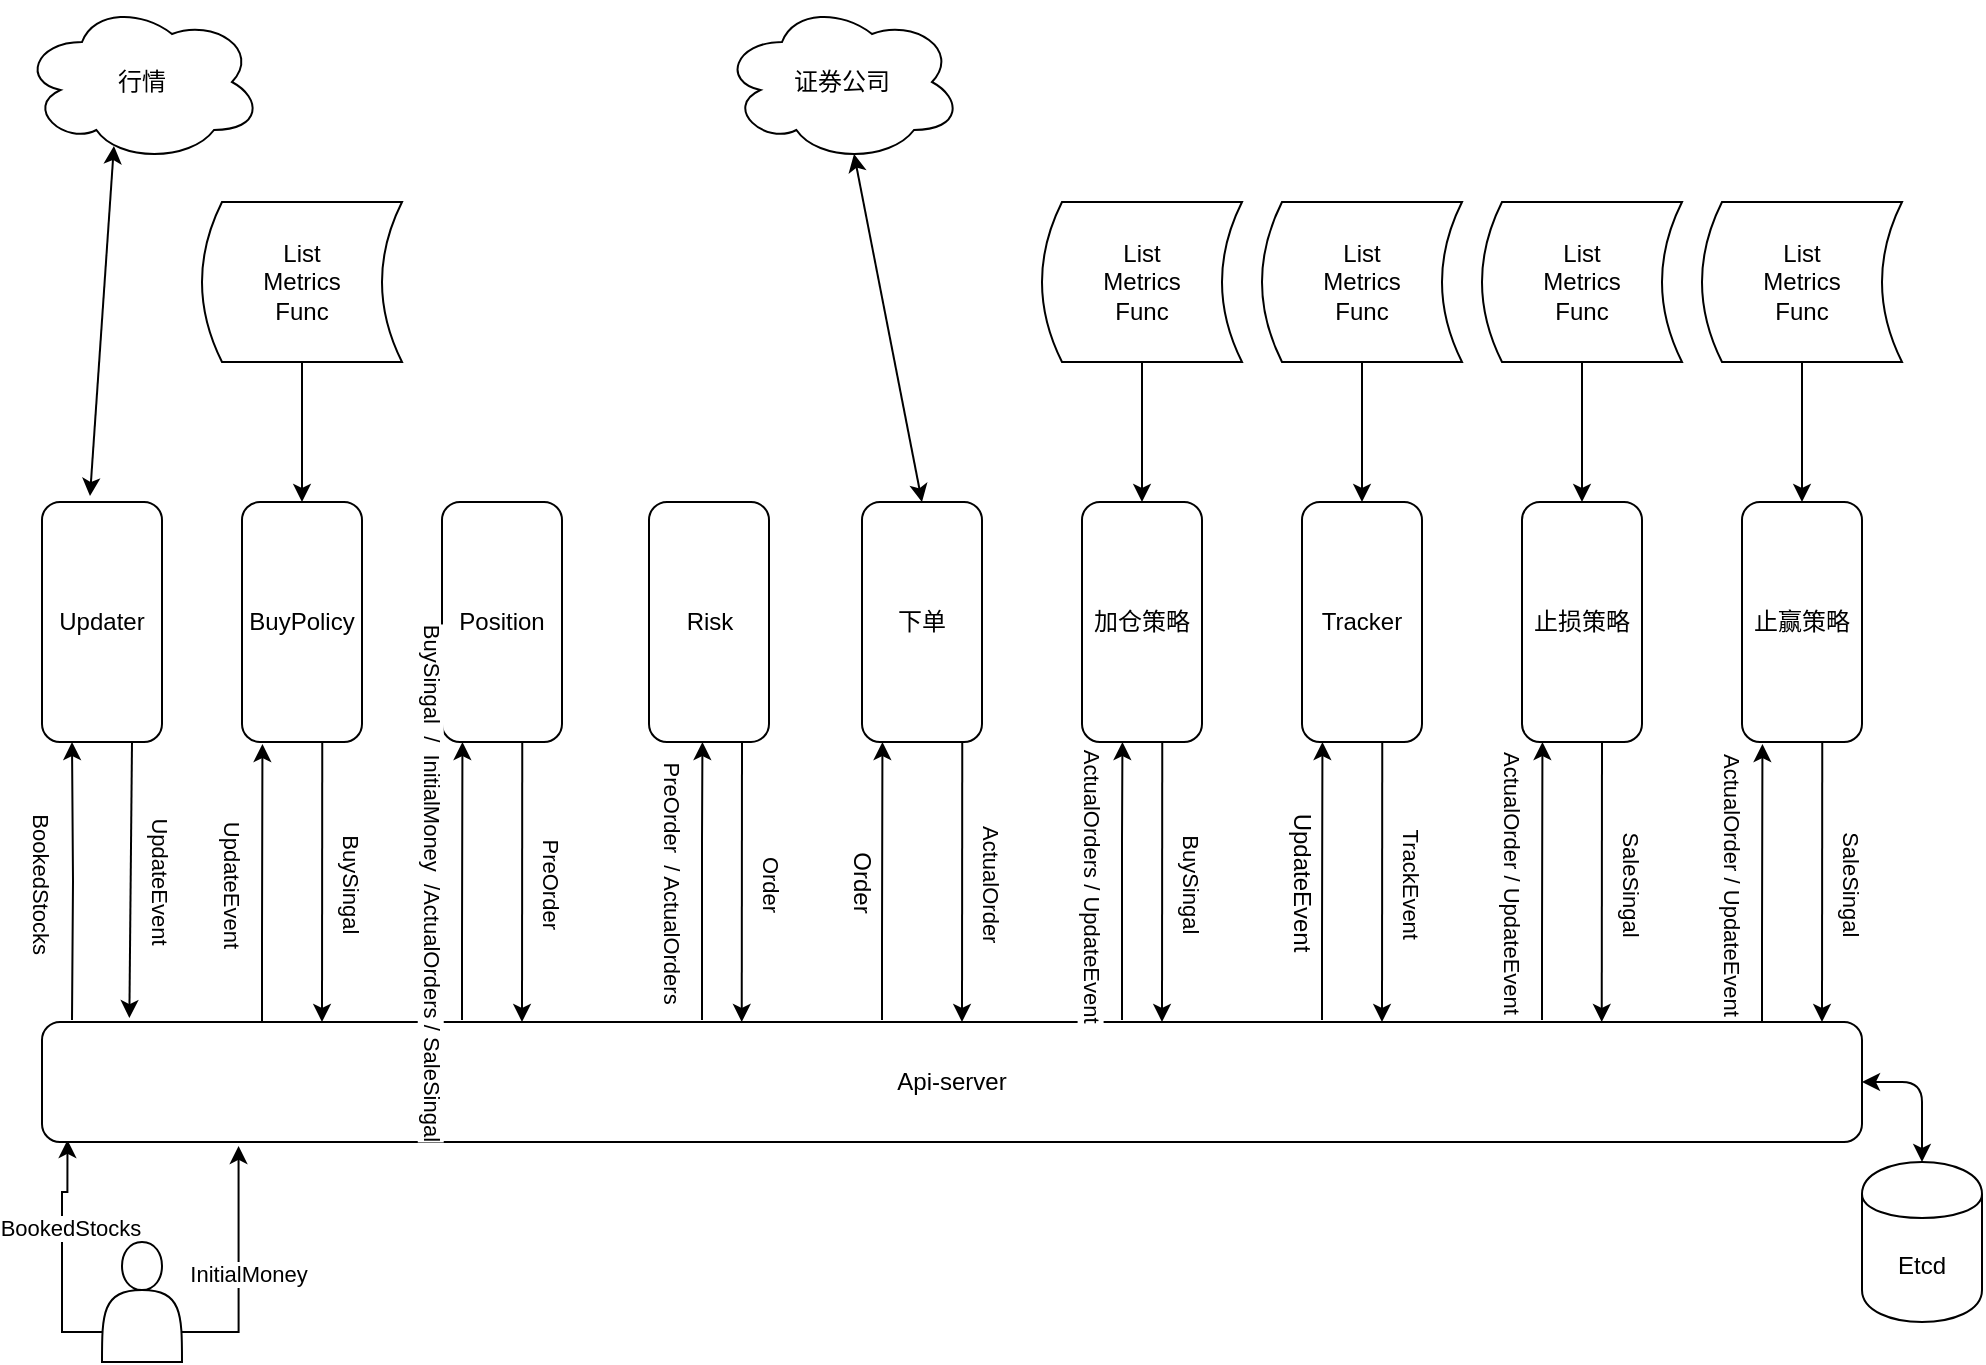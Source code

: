 <mxfile version="13.1.3">
    <diagram id="6hGFLwfOUW9BJ-s0fimq" name="Page-1">
        <mxGraphModel dx="1126" dy="432" grid="1" gridSize="10" guides="1" tooltips="1" connect="1" arrows="1" fold="1" page="1" pageScale="1" pageWidth="1169" pageHeight="1654" math="0" shadow="0">
            <root>
                <mxCell id="0"/>
                <mxCell id="1" parent="0"/>
                <mxCell id="2" value="Updater" style="rounded=1;whiteSpace=wrap;html=1;direction=south;" parent="1" vertex="1">
                    <mxGeometry x="110" y="500" width="60" height="120" as="geometry"/>
                </mxCell>
                <mxCell id="3" value="BuyPolicy" style="rounded=1;whiteSpace=wrap;html=1;direction=south;" parent="1" vertex="1">
                    <mxGeometry x="210" y="500" width="60" height="120" as="geometry"/>
                </mxCell>
                <mxCell id="5" value="Etcd" style="shape=cylinder;whiteSpace=wrap;html=1;boundedLbl=1;backgroundOutline=1;" parent="1" vertex="1">
                    <mxGeometry x="1020" y="830" width="60" height="80" as="geometry"/>
                </mxCell>
                <mxCell id="53" style="edgeStyle=orthogonalEdgeStyle;rounded=0;orthogonalLoop=1;jettySize=auto;html=1;exitX=0;exitY=0.75;exitDx=0;exitDy=0;entryX=0.014;entryY=0.983;entryDx=0;entryDy=0;entryPerimeter=0;" parent="1" source="12" target="19" edge="1">
                    <mxGeometry relative="1" as="geometry">
                        <Array as="points">
                            <mxPoint x="120" y="915"/>
                            <mxPoint x="120" y="845"/>
                            <mxPoint x="123" y="845"/>
                        </Array>
                    </mxGeometry>
                </mxCell>
                <mxCell id="54" value="BookedStocks" style="edgeLabel;html=1;align=center;verticalAlign=middle;resizable=0;points=[];" parent="53" vertex="1" connectable="0">
                    <mxGeometry x="0.22" y="-4" relative="1" as="geometry">
                        <mxPoint as="offset"/>
                    </mxGeometry>
                </mxCell>
                <mxCell id="55" style="edgeStyle=orthogonalEdgeStyle;rounded=0;orthogonalLoop=1;jettySize=auto;html=1;exitX=1;exitY=0.75;exitDx=0;exitDy=0;entryX=0.108;entryY=1.033;entryDx=0;entryDy=0;entryPerimeter=0;" parent="1" source="12" target="19" edge="1">
                    <mxGeometry relative="1" as="geometry"/>
                </mxCell>
                <mxCell id="56" value="InitialMoney" style="edgeLabel;html=1;align=center;verticalAlign=middle;resizable=0;points=[];" parent="55" vertex="1" connectable="0">
                    <mxGeometry x="-0.047" y="-4" relative="1" as="geometry">
                        <mxPoint as="offset"/>
                    </mxGeometry>
                </mxCell>
                <mxCell id="12" value="" style="shape=actor;whiteSpace=wrap;html=1;" parent="1" vertex="1">
                    <mxGeometry x="140" y="870" width="40" height="60" as="geometry"/>
                </mxCell>
                <mxCell id="44" style="edgeStyle=orthogonalEdgeStyle;rounded=0;orthogonalLoop=1;jettySize=auto;html=1;entryX=1;entryY=0.75;entryDx=0;entryDy=0;" parent="1" target="2" edge="1">
                    <mxGeometry relative="1" as="geometry">
                        <mxPoint x="125" y="759" as="sourcePoint"/>
                    </mxGeometry>
                </mxCell>
                <mxCell id="45" value="BookedStocks" style="edgeLabel;html=1;align=center;verticalAlign=middle;resizable=0;points=[];rotation=90;" parent="44" vertex="1" connectable="0">
                    <mxGeometry x="0.019" y="-1" relative="1" as="geometry">
                        <mxPoint x="-16" y="1.82" as="offset"/>
                    </mxGeometry>
                </mxCell>
                <mxCell id="19" value="Api-server" style="rounded=1;whiteSpace=wrap;html=1;" parent="1" vertex="1">
                    <mxGeometry x="110" y="760" width="910" height="60" as="geometry"/>
                </mxCell>
                <mxCell id="27" value="" style="endArrow=classic;startArrow=classic;html=1;entryX=0.5;entryY=0;entryDx=0;entryDy=0;exitX=1;exitY=0.5;exitDx=0;exitDy=0;" parent="1" source="19" target="5" edge="1">
                    <mxGeometry width="50" height="50" relative="1" as="geometry">
                        <mxPoint x="490" y="260" as="sourcePoint"/>
                        <mxPoint x="540" y="210" as="targetPoint"/>
                        <Array as="points">
                            <mxPoint x="1050" y="790"/>
                        </Array>
                    </mxGeometry>
                </mxCell>
                <mxCell id="31" value="Position" style="rounded=1;whiteSpace=wrap;html=1;direction=south;" parent="1" vertex="1">
                    <mxGeometry x="310" y="500" width="60" height="120" as="geometry"/>
                </mxCell>
                <mxCell id="34" value="Risk" style="rounded=1;whiteSpace=wrap;html=1;direction=south;" parent="1" vertex="1">
                    <mxGeometry x="413.5" y="500" width="60" height="120" as="geometry"/>
                </mxCell>
                <mxCell id="36" value="" style="endArrow=classic;html=1;exitX=1;exitY=0.25;exitDx=0;exitDy=0;entryX=0.048;entryY=-0.033;entryDx=0;entryDy=0;entryPerimeter=0;" parent="1" source="2" target="19" edge="1">
                    <mxGeometry width="50" height="50" relative="1" as="geometry">
                        <mxPoint x="370" y="360" as="sourcePoint"/>
                        <mxPoint x="158" y="750" as="targetPoint"/>
                    </mxGeometry>
                </mxCell>
                <mxCell id="46" value="UpdateEvent" style="edgeLabel;html=1;align=center;verticalAlign=middle;resizable=0;points=[];rotation=90;" parent="36" vertex="1" connectable="0">
                    <mxGeometry x="-0.182" y="1" relative="1" as="geometry">
                        <mxPoint x="14.05" y="13" as="offset"/>
                    </mxGeometry>
                </mxCell>
                <mxCell id="47" style="edgeStyle=orthogonalEdgeStyle;rounded=0;orthogonalLoop=1;jettySize=auto;html=1;exitX=0.042;exitY=-0.017;exitDx=0;exitDy=0;entryX=1;entryY=0.75;entryDx=0;entryDy=0;exitPerimeter=0;" parent="1" edge="1">
                    <mxGeometry relative="1" as="geometry">
                        <mxPoint x="220.0" y="759.98" as="sourcePoint"/>
                        <mxPoint x="220.22" y="621" as="targetPoint"/>
                        <Array as="points">
                            <mxPoint x="220" y="720"/>
                            <mxPoint x="220" y="720"/>
                        </Array>
                    </mxGeometry>
                </mxCell>
                <mxCell id="48" value="UpdateEvent" style="edgeLabel;html=1;align=center;verticalAlign=middle;resizable=0;points=[];rotation=90;" parent="47" vertex="1" connectable="0">
                    <mxGeometry x="0.019" y="-1" relative="1" as="geometry">
                        <mxPoint x="-16" y="1.82" as="offset"/>
                    </mxGeometry>
                </mxCell>
                <mxCell id="49" value="" style="endArrow=classic;html=1;exitX=1;exitY=0.25;exitDx=0;exitDy=0;entryX=0.093;entryY=0;entryDx=0;entryDy=0;entryPerimeter=0;" parent="1" edge="1">
                    <mxGeometry width="50" height="50" relative="1" as="geometry">
                        <mxPoint x="250.13" y="620" as="sourcePoint"/>
                        <mxPoint x="250.0" y="760" as="targetPoint"/>
                    </mxGeometry>
                </mxCell>
                <mxCell id="50" value="BuySingal " style="edgeLabel;html=1;align=center;verticalAlign=middle;resizable=0;points=[];rotation=90;" parent="49" vertex="1" connectable="0">
                    <mxGeometry x="-0.182" y="1" relative="1" as="geometry">
                        <mxPoint x="14.05" y="13" as="offset"/>
                    </mxGeometry>
                </mxCell>
                <mxCell id="51" style="edgeStyle=orthogonalEdgeStyle;rounded=0;orthogonalLoop=1;jettySize=auto;html=1;exitX=0.042;exitY=-0.017;exitDx=0;exitDy=0;entryX=1;entryY=0.75;entryDx=0;entryDy=0;exitPerimeter=0;" parent="1" edge="1">
                    <mxGeometry relative="1" as="geometry">
                        <mxPoint x="320" y="758.98" as="sourcePoint"/>
                        <mxPoint x="320.22" y="620" as="targetPoint"/>
                        <Array as="points">
                            <mxPoint x="320" y="719"/>
                            <mxPoint x="320" y="719"/>
                        </Array>
                    </mxGeometry>
                </mxCell>
                <mxCell id="52" value="BuySingal&amp;nbsp; /&amp;nbsp; InitialMoney&amp;nbsp; /ActualOrders / SaleSingal" style="edgeLabel;html=1;align=center;verticalAlign=middle;resizable=0;points=[];rotation=90;" parent="51" vertex="1" connectable="0">
                    <mxGeometry x="0.019" y="-1" relative="1" as="geometry">
                        <mxPoint x="-16" y="1.82" as="offset"/>
                    </mxGeometry>
                </mxCell>
                <mxCell id="59" value="" style="endArrow=classic;html=1;exitX=1;exitY=0.25;exitDx=0;exitDy=0;entryX=0.093;entryY=0;entryDx=0;entryDy=0;entryPerimeter=0;" parent="1" edge="1">
                    <mxGeometry width="50" height="50" relative="1" as="geometry">
                        <mxPoint x="350.13" y="620" as="sourcePoint"/>
                        <mxPoint x="350.0" y="760" as="targetPoint"/>
                    </mxGeometry>
                </mxCell>
                <mxCell id="60" value="PreOrder" style="edgeLabel;html=1;align=center;verticalAlign=middle;resizable=0;points=[];rotation=90;" parent="59" vertex="1" connectable="0">
                    <mxGeometry x="-0.182" y="1" relative="1" as="geometry">
                        <mxPoint x="14.05" y="13" as="offset"/>
                    </mxGeometry>
                </mxCell>
                <mxCell id="61" style="edgeStyle=orthogonalEdgeStyle;rounded=0;orthogonalLoop=1;jettySize=auto;html=1;exitX=0.042;exitY=-0.017;exitDx=0;exitDy=0;entryX=1;entryY=0.75;entryDx=0;entryDy=0;exitPerimeter=0;" parent="1" edge="1">
                    <mxGeometry relative="1" as="geometry">
                        <mxPoint x="440" y="758.98" as="sourcePoint"/>
                        <mxPoint x="440.22" y="620" as="targetPoint"/>
                        <Array as="points">
                            <mxPoint x="440" y="670"/>
                            <mxPoint x="440" y="670"/>
                        </Array>
                    </mxGeometry>
                </mxCell>
                <mxCell id="62" value="PreOrder&amp;nbsp; / ActualOrders" style="edgeLabel;html=1;align=center;verticalAlign=middle;resizable=0;points=[];rotation=90;" parent="61" vertex="1" connectable="0">
                    <mxGeometry x="0.019" y="-1" relative="1" as="geometry">
                        <mxPoint x="-16" y="1.82" as="offset"/>
                    </mxGeometry>
                </mxCell>
                <mxCell id="63" value="" style="endArrow=classic;html=1;exitX=1;exitY=0.25;exitDx=0;exitDy=0;entryX=0.093;entryY=0;entryDx=0;entryDy=0;entryPerimeter=0;" parent="1" edge="1">
                    <mxGeometry width="50" height="50" relative="1" as="geometry">
                        <mxPoint x="460" y="620" as="sourcePoint"/>
                        <mxPoint x="459.87" y="760" as="targetPoint"/>
                    </mxGeometry>
                </mxCell>
                <mxCell id="64" value="Order" style="edgeLabel;html=1;align=center;verticalAlign=middle;resizable=0;points=[];rotation=90;" parent="63" vertex="1" connectable="0">
                    <mxGeometry x="-0.182" y="1" relative="1" as="geometry">
                        <mxPoint x="14.05" y="13" as="offset"/>
                    </mxGeometry>
                </mxCell>
                <mxCell id="65" value="下单" style="rounded=1;whiteSpace=wrap;html=1;direction=south;" parent="1" vertex="1">
                    <mxGeometry x="520" y="500" width="60" height="120" as="geometry"/>
                </mxCell>
                <mxCell id="68" style="edgeStyle=orthogonalEdgeStyle;rounded=0;orthogonalLoop=1;jettySize=auto;html=1;exitX=0.042;exitY=-0.017;exitDx=0;exitDy=0;entryX=1;entryY=0.75;entryDx=0;entryDy=0;exitPerimeter=0;" parent="1" edge="1">
                    <mxGeometry relative="1" as="geometry">
                        <mxPoint x="530" y="758.98" as="sourcePoint"/>
                        <mxPoint x="530.22" y="620" as="targetPoint"/>
                        <Array as="points">
                            <mxPoint x="530" y="719"/>
                            <mxPoint x="530" y="719"/>
                        </Array>
                    </mxGeometry>
                </mxCell>
                <mxCell id="70" value="Order" style="text;html=1;align=center;verticalAlign=middle;resizable=0;points=[];autosize=1;rotation=90;" parent="1" vertex="1">
                    <mxGeometry x="495" y="680" width="50" height="20" as="geometry"/>
                </mxCell>
                <mxCell id="71" value="证券公司" style="ellipse;shape=cloud;whiteSpace=wrap;html=1;" parent="1" vertex="1">
                    <mxGeometry x="450" y="250" width="120" height="80" as="geometry"/>
                </mxCell>
                <mxCell id="73" value="" style="endArrow=classic;html=1;exitX=1;exitY=0.25;exitDx=0;exitDy=0;entryX=0.093;entryY=0;entryDx=0;entryDy=0;entryPerimeter=0;" parent="1" edge="1">
                    <mxGeometry width="50" height="50" relative="1" as="geometry">
                        <mxPoint x="570.13" y="620" as="sourcePoint"/>
                        <mxPoint x="570.0" y="760" as="targetPoint"/>
                    </mxGeometry>
                </mxCell>
                <mxCell id="74" value="ActualOrder" style="edgeLabel;html=1;align=center;verticalAlign=middle;resizable=0;points=[];rotation=90;" parent="73" vertex="1" connectable="0">
                    <mxGeometry x="-0.182" y="1" relative="1" as="geometry">
                        <mxPoint x="14.05" y="13" as="offset"/>
                    </mxGeometry>
                </mxCell>
                <mxCell id="76" value="止赢策略" style="rounded=1;whiteSpace=wrap;html=1;direction=south;" parent="1" vertex="1">
                    <mxGeometry x="960" y="500" width="60" height="120" as="geometry"/>
                </mxCell>
                <mxCell id="77" value="Tracker" style="rounded=1;whiteSpace=wrap;html=1;direction=south;" parent="1" vertex="1">
                    <mxGeometry x="740" y="500" width="60" height="120" as="geometry"/>
                </mxCell>
                <mxCell id="80" value="止损策略" style="rounded=1;whiteSpace=wrap;html=1;direction=south;" parent="1" vertex="1">
                    <mxGeometry x="850" y="500" width="60" height="120" as="geometry"/>
                </mxCell>
                <mxCell id="81" value="加仓策略" style="rounded=1;whiteSpace=wrap;html=1;direction=south;" parent="1" vertex="1">
                    <mxGeometry x="630" y="500" width="60" height="120" as="geometry"/>
                </mxCell>
                <mxCell id="82" style="edgeStyle=orthogonalEdgeStyle;rounded=0;orthogonalLoop=1;jettySize=auto;html=1;exitX=0.042;exitY=-0.017;exitDx=0;exitDy=0;entryX=1;entryY=0.75;entryDx=0;entryDy=0;exitPerimeter=0;" parent="1" edge="1">
                    <mxGeometry relative="1" as="geometry">
                        <mxPoint x="650" y="758.98" as="sourcePoint"/>
                        <mxPoint x="650.22" y="620" as="targetPoint"/>
                        <Array as="points">
                            <mxPoint x="650" y="670"/>
                            <mxPoint x="650" y="670"/>
                        </Array>
                    </mxGeometry>
                </mxCell>
                <mxCell id="83" value="&amp;nbsp;ActualOrders / UpdateEvent" style="edgeLabel;html=1;align=center;verticalAlign=middle;resizable=0;points=[];rotation=90;" parent="82" vertex="1" connectable="0">
                    <mxGeometry x="0.019" y="-1" relative="1" as="geometry">
                        <mxPoint x="-16" y="1.82" as="offset"/>
                    </mxGeometry>
                </mxCell>
                <mxCell id="84" value="" style="endArrow=classic;html=1;exitX=1;exitY=0.25;exitDx=0;exitDy=0;entryX=0.093;entryY=0;entryDx=0;entryDy=0;entryPerimeter=0;" parent="1" edge="1">
                    <mxGeometry width="50" height="50" relative="1" as="geometry">
                        <mxPoint x="670.13" y="620" as="sourcePoint"/>
                        <mxPoint x="670.0" y="760" as="targetPoint"/>
                    </mxGeometry>
                </mxCell>
                <mxCell id="85" value="BuySingal" style="edgeLabel;html=1;align=center;verticalAlign=middle;resizable=0;points=[];rotation=90;" parent="84" vertex="1" connectable="0">
                    <mxGeometry x="-0.182" y="1" relative="1" as="geometry">
                        <mxPoint x="14.05" y="13" as="offset"/>
                    </mxGeometry>
                </mxCell>
                <mxCell id="89" style="edgeStyle=orthogonalEdgeStyle;rounded=0;orthogonalLoop=1;jettySize=auto;html=1;exitX=0.042;exitY=-0.017;exitDx=0;exitDy=0;entryX=1;entryY=0.75;entryDx=0;entryDy=0;exitPerimeter=0;" parent="1" edge="1">
                    <mxGeometry relative="1" as="geometry">
                        <mxPoint x="750" y="758.98" as="sourcePoint"/>
                        <mxPoint x="750.22" y="620" as="targetPoint"/>
                        <Array as="points">
                            <mxPoint x="750" y="719"/>
                            <mxPoint x="750" y="719"/>
                        </Array>
                    </mxGeometry>
                </mxCell>
                <mxCell id="90" value="UpdateEvent" style="text;html=1;align=center;verticalAlign=middle;resizable=0;points=[];autosize=1;rotation=90;" parent="1" vertex="1">
                    <mxGeometry x="700" y="680" width="80" height="20" as="geometry"/>
                </mxCell>
                <mxCell id="94" value="" style="endArrow=classic;html=1;exitX=1;exitY=0.25;exitDx=0;exitDy=0;entryX=0.093;entryY=0;entryDx=0;entryDy=0;entryPerimeter=0;" parent="1" edge="1">
                    <mxGeometry width="50" height="50" relative="1" as="geometry">
                        <mxPoint x="780.13" y="620" as="sourcePoint"/>
                        <mxPoint x="780.0" y="760" as="targetPoint"/>
                    </mxGeometry>
                </mxCell>
                <mxCell id="95" value="TrackEvent" style="edgeLabel;html=1;align=center;verticalAlign=middle;resizable=0;points=[];rotation=90;" parent="94" vertex="1" connectable="0">
                    <mxGeometry x="-0.182" y="1" relative="1" as="geometry">
                        <mxPoint x="14.05" y="13" as="offset"/>
                    </mxGeometry>
                </mxCell>
                <mxCell id="99" style="edgeStyle=orthogonalEdgeStyle;rounded=0;orthogonalLoop=1;jettySize=auto;html=1;exitX=0.042;exitY=-0.017;exitDx=0;exitDy=0;entryX=1;entryY=0.75;entryDx=0;entryDy=0;exitPerimeter=0;" parent="1" edge="1">
                    <mxGeometry relative="1" as="geometry">
                        <mxPoint x="860" y="758.98" as="sourcePoint"/>
                        <mxPoint x="860.22" y="620" as="targetPoint"/>
                        <Array as="points">
                            <mxPoint x="860" y="719"/>
                            <mxPoint x="860" y="719"/>
                        </Array>
                    </mxGeometry>
                </mxCell>
                <mxCell id="100" value="ActualOrder / UpdateEvent" style="edgeLabel;html=1;align=center;verticalAlign=middle;resizable=0;points=[];rotation=90;" parent="99" vertex="1" connectable="0">
                    <mxGeometry x="0.019" y="-1" relative="1" as="geometry">
                        <mxPoint x="-16" y="1.82" as="offset"/>
                    </mxGeometry>
                </mxCell>
                <mxCell id="103" value="" style="endArrow=classic;html=1;exitX=1;exitY=0.25;exitDx=0;exitDy=0;entryX=0.093;entryY=0;entryDx=0;entryDy=0;entryPerimeter=0;" parent="1" edge="1">
                    <mxGeometry width="50" height="50" relative="1" as="geometry">
                        <mxPoint x="890" y="620" as="sourcePoint"/>
                        <mxPoint x="889.87" y="760" as="targetPoint"/>
                    </mxGeometry>
                </mxCell>
                <mxCell id="104" value="SaleSingal" style="edgeLabel;html=1;align=center;verticalAlign=middle;resizable=0;points=[];rotation=90;" parent="103" vertex="1" connectable="0">
                    <mxGeometry x="-0.182" y="1" relative="1" as="geometry">
                        <mxPoint x="14.05" y="13" as="offset"/>
                    </mxGeometry>
                </mxCell>
                <mxCell id="105" style="edgeStyle=orthogonalEdgeStyle;rounded=0;orthogonalLoop=1;jettySize=auto;html=1;exitX=0.042;exitY=-0.017;exitDx=0;exitDy=0;entryX=1;entryY=0.75;entryDx=0;entryDy=0;exitPerimeter=0;" parent="1" edge="1">
                    <mxGeometry relative="1" as="geometry">
                        <mxPoint x="970" y="760" as="sourcePoint"/>
                        <mxPoint x="970.22" y="621.02" as="targetPoint"/>
                        <Array as="points">
                            <mxPoint x="970" y="720.02"/>
                            <mxPoint x="970" y="720.02"/>
                        </Array>
                    </mxGeometry>
                </mxCell>
                <mxCell id="106" value="ActualOrder / UpdateEvent" style="edgeLabel;html=1;align=center;verticalAlign=middle;resizable=0;points=[];rotation=90;" parent="105" vertex="1" connectable="0">
                    <mxGeometry x="0.019" y="-1" relative="1" as="geometry">
                        <mxPoint x="-16" y="1.82" as="offset"/>
                    </mxGeometry>
                </mxCell>
                <mxCell id="107" value="" style="endArrow=classic;html=1;exitX=1;exitY=0.25;exitDx=0;exitDy=0;entryX=0.093;entryY=0;entryDx=0;entryDy=0;entryPerimeter=0;" parent="1" edge="1">
                    <mxGeometry width="50" height="50" relative="1" as="geometry">
                        <mxPoint x="1000.13" y="620" as="sourcePoint"/>
                        <mxPoint x="1000.0" y="760" as="targetPoint"/>
                    </mxGeometry>
                </mxCell>
                <mxCell id="108" value="SaleSingal" style="edgeLabel;html=1;align=center;verticalAlign=middle;resizable=0;points=[];rotation=90;" parent="107" vertex="1" connectable="0">
                    <mxGeometry x="-0.182" y="1" relative="1" as="geometry">
                        <mxPoint x="14.05" y="13" as="offset"/>
                    </mxGeometry>
                </mxCell>
                <mxCell id="109" value="行情" style="ellipse;shape=cloud;whiteSpace=wrap;html=1;" vertex="1" parent="1">
                    <mxGeometry x="100" y="250" width="120" height="80" as="geometry"/>
                </mxCell>
                <mxCell id="110" value="" style="endArrow=classic;startArrow=classic;html=1;entryX=0.383;entryY=0.9;entryDx=0;entryDy=0;entryPerimeter=0;exitX=-0.025;exitY=0.6;exitDx=0;exitDy=0;exitPerimeter=0;" edge="1" parent="1" source="2" target="109">
                    <mxGeometry width="50" height="50" relative="1" as="geometry">
                        <mxPoint x="135" y="500" as="sourcePoint"/>
                        <mxPoint x="185" y="450" as="targetPoint"/>
                    </mxGeometry>
                </mxCell>
                <mxCell id="111" value="" style="endArrow=classic;startArrow=classic;html=1;entryX=0.55;entryY=0.95;entryDx=0;entryDy=0;entryPerimeter=0;exitX=0;exitY=0.5;exitDx=0;exitDy=0;" edge="1" parent="1" source="65" target="71">
                    <mxGeometry width="50" height="50" relative="1" as="geometry">
                        <mxPoint x="430" y="520" as="sourcePoint"/>
                        <mxPoint x="480" y="470" as="targetPoint"/>
                    </mxGeometry>
                </mxCell>
                <mxCell id="117" style="edgeStyle=orthogonalEdgeStyle;rounded=0;orthogonalLoop=1;jettySize=auto;html=1;exitX=0.5;exitY=1;exitDx=0;exitDy=0;entryX=0;entryY=0.5;entryDx=0;entryDy=0;" edge="1" parent="1" source="116" target="3">
                    <mxGeometry relative="1" as="geometry"/>
                </mxCell>
                <mxCell id="116" value="List&lt;br&gt;Metrics&lt;br&gt;Func" style="shape=dataStorage;whiteSpace=wrap;html=1;" vertex="1" parent="1">
                    <mxGeometry x="190" y="350" width="100" height="80" as="geometry"/>
                </mxCell>
                <mxCell id="118" value="List&lt;br&gt;Metrics&lt;br&gt;Func" style="shape=dataStorage;whiteSpace=wrap;html=1;" vertex="1" parent="1">
                    <mxGeometry x="610" y="350" width="100" height="80" as="geometry"/>
                </mxCell>
                <mxCell id="119" style="edgeStyle=orthogonalEdgeStyle;rounded=0;orthogonalLoop=1;jettySize=auto;html=1;exitX=0.5;exitY=1;exitDx=0;exitDy=0;entryX=0;entryY=0.5;entryDx=0;entryDy=0;" edge="1" parent="1" source="118" target="81">
                    <mxGeometry relative="1" as="geometry">
                        <mxPoint x="640" y="460" as="sourcePoint"/>
                        <mxPoint x="640" y="530" as="targetPoint"/>
                    </mxGeometry>
                </mxCell>
                <mxCell id="120" value="List&lt;br&gt;Metrics&lt;br&gt;Func" style="shape=dataStorage;whiteSpace=wrap;html=1;" vertex="1" parent="1">
                    <mxGeometry x="720" y="350" width="100" height="80" as="geometry"/>
                </mxCell>
                <mxCell id="121" style="edgeStyle=orthogonalEdgeStyle;rounded=0;orthogonalLoop=1;jettySize=auto;html=1;exitX=0.5;exitY=1;exitDx=0;exitDy=0;entryX=0;entryY=0.5;entryDx=0;entryDy=0;" edge="1" parent="1" source="120" target="77">
                    <mxGeometry relative="1" as="geometry">
                        <mxPoint x="760" y="460" as="sourcePoint"/>
                        <mxPoint x="760" y="530" as="targetPoint"/>
                    </mxGeometry>
                </mxCell>
                <mxCell id="122" value="List&lt;br&gt;Metrics&lt;br&gt;Func" style="shape=dataStorage;whiteSpace=wrap;html=1;" vertex="1" parent="1">
                    <mxGeometry x="830" y="350" width="100" height="80" as="geometry"/>
                </mxCell>
                <mxCell id="123" style="edgeStyle=orthogonalEdgeStyle;rounded=0;orthogonalLoop=1;jettySize=auto;html=1;exitX=0.5;exitY=1;exitDx=0;exitDy=0;entryX=0;entryY=0.5;entryDx=0;entryDy=0;" edge="1" parent="1" source="122" target="80">
                    <mxGeometry relative="1" as="geometry">
                        <mxPoint x="870" y="450" as="sourcePoint"/>
                        <mxPoint x="870" y="520" as="targetPoint"/>
                    </mxGeometry>
                </mxCell>
                <mxCell id="124" value="List&lt;br&gt;Metrics&lt;br&gt;Func" style="shape=dataStorage;whiteSpace=wrap;html=1;" vertex="1" parent="1">
                    <mxGeometry x="940" y="350" width="100" height="80" as="geometry"/>
                </mxCell>
                <mxCell id="125" style="edgeStyle=orthogonalEdgeStyle;rounded=0;orthogonalLoop=1;jettySize=auto;html=1;exitX=0.5;exitY=1;exitDx=0;exitDy=0;entryX=0;entryY=0.5;entryDx=0;entryDy=0;" edge="1" parent="1" source="124" target="76">
                    <mxGeometry relative="1" as="geometry">
                        <mxPoint x="980" y="440" as="sourcePoint"/>
                        <mxPoint x="980" y="510" as="targetPoint"/>
                    </mxGeometry>
                </mxCell>
            </root>
        </mxGraphModel>
    </diagram>
</mxfile>